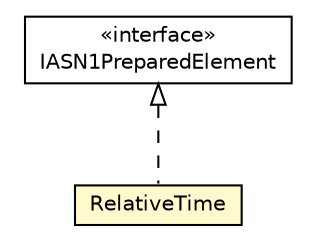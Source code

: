 #!/usr/local/bin/dot
#
# Class diagram 
# Generated by UMLGraph version R5_6-24-gf6e263 (http://www.umlgraph.org/)
#

digraph G {
	edge [fontname="Helvetica",fontsize=10,labelfontname="Helvetica",labelfontsize=10];
	node [fontname="Helvetica",fontsize=10,shape=plaintext];
	nodesep=0.25;
	ranksep=0.5;
	// org.universAAL.lddi.lib.ieeex73std.org.bn.coders.IASN1PreparedElement
	c279668 [label=<<table title="org.universAAL.lddi.lib.ieeex73std.org.bn.coders.IASN1PreparedElement" border="0" cellborder="1" cellspacing="0" cellpadding="2" port="p" href="../../org/bn/coders/IASN1PreparedElement.html">
		<tr><td><table border="0" cellspacing="0" cellpadding="1">
<tr><td align="center" balign="center"> &#171;interface&#187; </td></tr>
<tr><td align="center" balign="center"> IASN1PreparedElement </td></tr>
		</table></td></tr>
		</table>>, URL="../../org/bn/coders/IASN1PreparedElement.html", fontname="Helvetica", fontcolor="black", fontsize=10.0];
	// org.universAAL.lddi.lib.ieeex73std.x73.p20601.RelativeTime
	c279859 [label=<<table title="org.universAAL.lddi.lib.ieeex73std.x73.p20601.RelativeTime" border="0" cellborder="1" cellspacing="0" cellpadding="2" port="p" bgcolor="lemonChiffon" href="./RelativeTime.html">
		<tr><td><table border="0" cellspacing="0" cellpadding="1">
<tr><td align="center" balign="center"> RelativeTime </td></tr>
		</table></td></tr>
		</table>>, URL="./RelativeTime.html", fontname="Helvetica", fontcolor="black", fontsize=10.0];
	//org.universAAL.lddi.lib.ieeex73std.x73.p20601.RelativeTime implements org.universAAL.lddi.lib.ieeex73std.org.bn.coders.IASN1PreparedElement
	c279668:p -> c279859:p [dir=back,arrowtail=empty,style=dashed];
}

